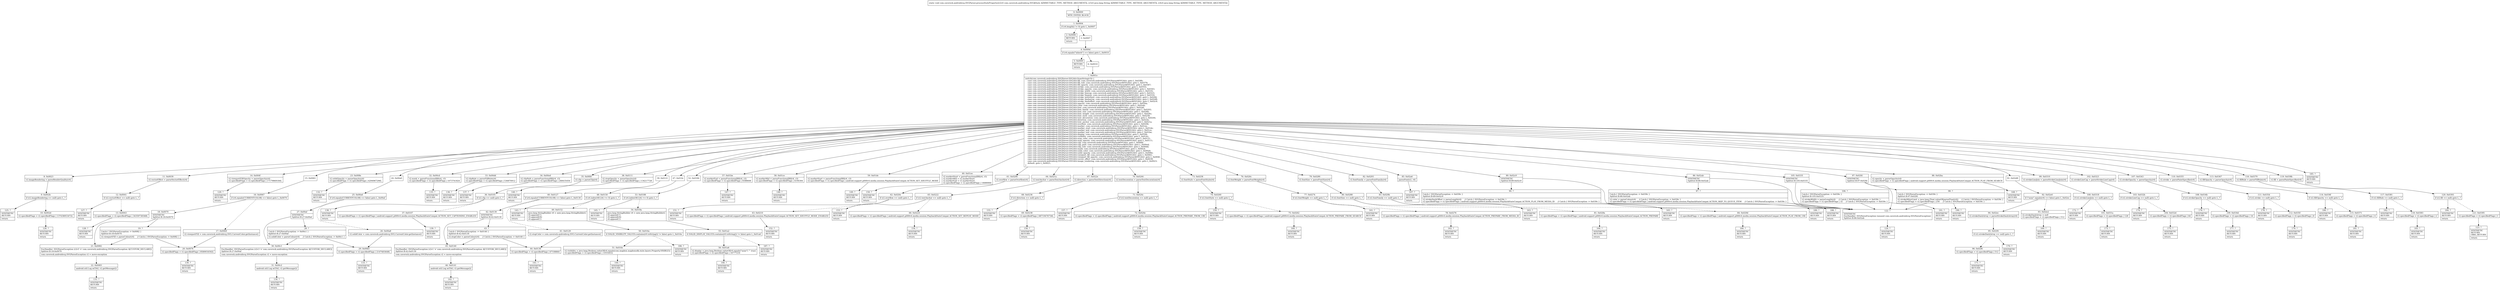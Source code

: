 digraph "CFG forcom.caverock.androidsvg.SVGParser.processStyleProperty(Lcom\/caverock\/androidsvg\/SVG$Style;Ljava\/lang\/String;Ljava\/lang\/String;)V" {
Node_0 [shape=record,label="{0\:\ 0x0000|MTH_ENTER_BLOCK\l}"];
Node_1 [shape=record,label="{1\:\ 0x0004|if (r4.length() != 0) goto L_0x0007\l}"];
Node_2 [shape=record,label="{2\:\ 0x0006|RETURN\l|return\l}"];
Node_3 [shape=record,label="{3\:\ 0x0007}"];
Node_4 [shape=record,label="{4\:\ 0x000d|if (r4.equals(\"inherit\") == false) goto L_0x0010\l}"];
Node_5 [shape=record,label="{5\:\ 0x000f|RETURN\l|return\l}"];
Node_6 [shape=record,label="{6\:\ 0x0010}"];
Node_7 [shape=record,label="{7\:\ 0x001e|switch(com.caverock.androidsvg.SVGParser.SVGAttr.fromString(r3)) \{\l    case com.caverock.androidsvg.SVGParser.SVGAttr.fill :com.caverock.androidsvg.SVGParser$SVGAttr: goto L_0x038b;\l    case com.caverock.androidsvg.SVGParser.SVGAttr.fill_rule :com.caverock.androidsvg.SVGParser$SVGAttr: goto L_0x0379;\l    case com.caverock.androidsvg.SVGParser.SVGAttr.fill_opacity :com.caverock.androidsvg.SVGParser$SVGAttr: goto L_0x0367;\l    case com.caverock.androidsvg.SVGParser.SVGAttr.stroke :com.caverock.androidsvg.SVGParser$SVGAttr: goto L_0x0355;\l    case com.caverock.androidsvg.SVGParser.SVGAttr.stroke_opacity :com.caverock.androidsvg.SVGParser$SVGAttr: goto L_0x0343;\l    case com.caverock.androidsvg.SVGParser.SVGAttr.stroke_width :com.caverock.androidsvg.SVGParser$SVGAttr: goto L_0x0335;\l    case com.caverock.androidsvg.SVGParser.SVGAttr.stroke_linecap :com.caverock.androidsvg.SVGParser$SVGAttr: goto L_0x0323;\l    case com.caverock.androidsvg.SVGParser.SVGAttr.stroke_linejoin :com.caverock.androidsvg.SVGParser$SVGAttr: goto L_0x0310;\l    case com.caverock.androidsvg.SVGParser.SVGAttr.stroke_miterlimit :com.caverock.androidsvg.SVGParser$SVGAttr: goto L_0x02fd;\l    case com.caverock.androidsvg.SVGParser.SVGAttr.stroke_dasharray :com.caverock.androidsvg.SVGParser$SVGAttr: goto L_0x02d8;\l    case com.caverock.androidsvg.SVGParser.SVGAttr.stroke_dashoffset :com.caverock.androidsvg.SVGParser$SVGAttr: goto L_0x02c9;\l    case com.caverock.androidsvg.SVGParser.SVGAttr.opacity :com.caverock.androidsvg.SVGParser$SVGAttr: goto L_0x02ba;\l    case com.caverock.androidsvg.SVGParser.SVGAttr.color :com.caverock.androidsvg.SVGParser$SVGAttr: goto L_0x02ab;\l    case com.caverock.androidsvg.SVGParser.SVGAttr.font :com.caverock.androidsvg.SVGParser$SVGAttr: goto L_0x02a6;\l    case com.caverock.androidsvg.SVGParser.SVGAttr.font_family :com.caverock.androidsvg.SVGParser$SVGAttr: goto L_0x0293;\l    case com.caverock.androidsvg.SVGParser.SVGAttr.font_size :com.caverock.androidsvg.SVGParser$SVGAttr: goto L_0x0280;\l    case com.caverock.androidsvg.SVGParser.SVGAttr.font_weight :com.caverock.androidsvg.SVGParser$SVGAttr: goto L_0x026c;\l    case com.caverock.androidsvg.SVGParser.SVGAttr.font_style :com.caverock.androidsvg.SVGParser$SVGAttr: goto L_0x0258;\l    case com.caverock.androidsvg.SVGParser.SVGAttr.text_decoration :com.caverock.androidsvg.SVGParser$SVGAttr: goto L_0x0244;\l    case com.caverock.androidsvg.SVGParser.SVGAttr.direction :com.caverock.androidsvg.SVGParser$SVGAttr: goto L_0x022e;\l    case com.caverock.androidsvg.SVGParser.SVGAttr.text_anchor :com.caverock.androidsvg.SVGParser$SVGAttr: goto L_0x021a;\l    case com.caverock.androidsvg.SVGParser.SVGAttr.overflow :com.caverock.androidsvg.SVGParser$SVGAttr: goto L_0x0206;\l    case com.caverock.androidsvg.SVGParser.SVGAttr.marker :com.caverock.androidsvg.SVGParser$SVGAttr: goto L_0x01ee;\l    case com.caverock.androidsvg.SVGParser.SVGAttr.marker_start :com.caverock.androidsvg.SVGParser$SVGAttr: goto L_0x01de;\l    case com.caverock.androidsvg.SVGParser.SVGAttr.marker_mid :com.caverock.androidsvg.SVGParser$SVGAttr: goto L_0x01ce;\l    case com.caverock.androidsvg.SVGParser.SVGAttr.marker_end :com.caverock.androidsvg.SVGParser$SVGAttr: goto L_0x01be;\l    case com.caverock.androidsvg.SVGParser.SVGAttr.display :com.caverock.androidsvg.SVGParser$SVGAttr: goto L_0x0184;\l    case com.caverock.androidsvg.SVGParser.SVGAttr.visibility :com.caverock.androidsvg.SVGParser$SVGAttr: goto L_0x014c;\l    case com.caverock.androidsvg.SVGParser.SVGAttr.stop_color :com.caverock.androidsvg.SVGParser$SVGAttr: goto L_0x0121;\l    case com.caverock.androidsvg.SVGParser.SVGAttr.stop_opacity :com.caverock.androidsvg.SVGParser$SVGAttr: goto L_0x0111;\l    case com.caverock.androidsvg.SVGParser.SVGAttr.clip :com.caverock.androidsvg.SVGParser$SVGAttr: goto L_0x00fd;\l    case com.caverock.androidsvg.SVGParser.SVGAttr.clip_path :com.caverock.androidsvg.SVGParser$SVGAttr: goto L_0x00ed;\l    case com.caverock.androidsvg.SVGParser.SVGAttr.clip_rule :com.caverock.androidsvg.SVGParser$SVGAttr: goto L_0x00dd;\l    case com.caverock.androidsvg.SVGParser.SVGAttr.mask :com.caverock.androidsvg.SVGParser$SVGAttr: goto L_0x00cd;\l    case com.caverock.androidsvg.SVGParser.SVGAttr.solid_color :com.caverock.androidsvg.SVGParser$SVGAttr: goto L_0x00a0;\l    case com.caverock.androidsvg.SVGParser.SVGAttr.solid_opacity :com.caverock.androidsvg.SVGParser$SVGAttr: goto L_0x008e;\l    case com.caverock.androidsvg.SVGParser.SVGAttr.viewport_fill :com.caverock.androidsvg.SVGParser$SVGAttr: goto L_0x0061;\l    case com.caverock.androidsvg.SVGParser.SVGAttr.viewport_fill_opacity :com.caverock.androidsvg.SVGParser$SVGAttr: goto L_0x004f;\l    case com.caverock.androidsvg.SVGParser.SVGAttr.vector_effect :com.caverock.androidsvg.SVGParser$SVGAttr: goto L_0x0039;\l    case com.caverock.androidsvg.SVGParser.SVGAttr.image_rendering :com.caverock.androidsvg.SVGParser$SVGAttr: goto L_0x0023;\l    default: goto L_0x0021;\l\}\l}"];
Node_8 [shape=record,label="{8\:\ 0x0023|r2.imageRendering = parseRenderQuality(r4)\l}"];
Node_9 [shape=record,label="{9\:\ 0x002b|if (r2.imageRendering == null) goto L_?\l}"];
Node_10 [shape=record,label="{10\:\ 0x002d|r2.specifiedFlags = r2.specifiedFlags \| 137438953472L\l}"];
Node_11 [shape=record,label="{11\:\ 0x0039|r2.vectorEffect = parseVectorEffect(r4)\l}"];
Node_12 [shape=record,label="{12\:\ 0x0041|if (r2.vectorEffect == null) goto L_?\l}"];
Node_13 [shape=record,label="{13\:\ 0x0043|r2.specifiedFlags = r2.specifiedFlags \| 34359738368L\l}"];
Node_14 [shape=record,label="{14\:\ 0x004f|r2.viewportFillOpacity = parseOpacity(r4)\lr2.specifiedFlags = r2.specifiedFlags \| 17179869184L\l}"];
Node_15 [shape=record,label="{15\:\ 0x0061}"];
Node_16 [shape=record,label="{16\:\ 0x0067|if (r4.equals(CURRENTCOLOR) == false) goto L_0x0070\l}"];
Node_17 [shape=record,label="{17\:\ 0x0069|r2.viewportFill = com.caverock.androidsvg.SVG.CurrentColor.getInstance()\l}"];
Node_18 [shape=record,label="{18\:\ 0x0070|SYNTHETIC\lSplitter:B:18:0x0070\l}"];
Node_19 [shape=record,label="{19\:\ ?|Catch:\{ SVGParseException \-\> 0x0082 \}\lSplitter:B:18:0x0070\l|r2.viewportFill = parseColour(r4)     \/\/ Catch:\{ SVGParseException \-\> 0x0082 \}\l}"];
Node_20 [shape=record,label="{20\:\ 0x0076|r2.specifiedFlags = r2.specifiedFlags \| 8589934592L\l}"];
Node_21 [shape=record,label="{21\:\ 0x0082|ExcHandler: SVGParseException (r2v5 'e' com.caverock.androidsvg.SVGParseException A[CUSTOM_DECLARE])\lSplitter:B:18:0x0070\l|com.caverock.androidsvg.SVGParseException r2 = move\-exception\l}"];
Node_22 [shape=record,label="{22\:\ 0x0083|android.util.Log.w(TAG, r2.getMessage())\l}"];
Node_23 [shape=record,label="{23\:\ 0x008e|r2.solidOpacity = parseOpacity(r4)\lr2.specifiedFlags = r2.specifiedFlags \| 4294967296L\l}"];
Node_24 [shape=record,label="{24\:\ 0x00a0}"];
Node_25 [shape=record,label="{25\:\ 0x00a6|if (r4.equals(CURRENTCOLOR) == false) goto L_0x00af\l}"];
Node_26 [shape=record,label="{26\:\ 0x00a8|r2.solidColor = com.caverock.androidsvg.SVG.CurrentColor.getInstance()\l}"];
Node_27 [shape=record,label="{27\:\ 0x00af|SYNTHETIC\lSplitter:B:27:0x00af\l}"];
Node_28 [shape=record,label="{28\:\ ?|Catch:\{ SVGParseException \-\> 0x00c1 \}\lSplitter:B:27:0x00af\l|r2.solidColor = parseColour(r4)     \/\/ Catch:\{ SVGParseException \-\> 0x00c1 \}\l}"];
Node_29 [shape=record,label="{29\:\ 0x00b5|r2.specifiedFlags = r2.specifiedFlags \| 2147483648L\l}"];
Node_30 [shape=record,label="{30\:\ 0x00c1|ExcHandler: SVGParseException (r2v3 'e' com.caverock.androidsvg.SVGParseException A[CUSTOM_DECLARE])\lSplitter:B:27:0x00af\l|com.caverock.androidsvg.SVGParseException r2 = move\-exception\l}"];
Node_31 [shape=record,label="{31\:\ 0x00c2|android.util.Log.w(TAG, r2.getMessage())\l}"];
Node_32 [shape=record,label="{32\:\ 0x00cd|r2.mask = parseFunctionalIRI(r4, r3)\lr2.specifiedFlags = r2.specifiedFlags \| 1073741824\l}"];
Node_33 [shape=record,label="{33\:\ 0x00dd|r2.clipRule = parseFillRule(r4)\lr2.specifiedFlags = r2.specifiedFlags \| 536870912\l}"];
Node_34 [shape=record,label="{34\:\ 0x00ed|r2.clipPath = parseFunctionalIRI(r4, r3)\lr2.specifiedFlags = r2.specifiedFlags \| 268435456\l}"];
Node_35 [shape=record,label="{35\:\ 0x00fd|r2.clip = parseClip(r4)\l}"];
Node_36 [shape=record,label="{36\:\ 0x0105|if (r2.clip == null) goto L_?\l}"];
Node_37 [shape=record,label="{37\:\ 0x0107|r2.specifiedFlags = r2.specifiedFlags \| android.support.p000v4.media.session.PlaybackStateCompat.ACTION_SET_CAPTIONING_ENABLED\l}"];
Node_38 [shape=record,label="{38\:\ 0x0111|r2.stopOpacity = parseOpacity(r4)\lr2.specifiedFlags = r2.specifiedFlags \| 134217728\l}"];
Node_39 [shape=record,label="{39\:\ 0x0121}"];
Node_40 [shape=record,label="{40\:\ 0x0127|if (r4.equals(CURRENTCOLOR) == false) goto L_0x0130\l}"];
Node_41 [shape=record,label="{41\:\ 0x0129|r2.stopColor = com.caverock.androidsvg.SVG.CurrentColor.getInstance()\l}"];
Node_42 [shape=record,label="{42\:\ 0x0130|SYNTHETIC\lSplitter:B:42:0x0130\l}"];
Node_43 [shape=record,label="{43\:\ ?|Catch:\{ SVGParseException \-\> 0x0140 \}\lSplitter:B:42:0x0130\l|r2.stopColor = parseColour(r4)     \/\/ Catch:\{ SVGParseException \-\> 0x0140 \}\l}"];
Node_44 [shape=record,label="{44\:\ 0x0136|r2.specifiedFlags = r2.specifiedFlags \| 67108864\l}"];
Node_45 [shape=record,label="{45\:\ 0x0140|ExcHandler: SVGParseException (r2v1 'e' com.caverock.androidsvg.SVGParseException A[CUSTOM_DECLARE])\lSplitter:B:42:0x0130\l|com.caverock.androidsvg.SVGParseException r2 = move\-exception\l}"];
Node_46 [shape=record,label="{46\:\ 0x0141|android.util.Log.w(TAG, r2.getMessage())\l}"];
Node_47 [shape=record,label="{47\:\ 0x014c}"];
Node_48 [shape=record,label="{48\:\ 0x0150|if (r4.indexOf(124) \>= 0) goto L_?\l}"];
Node_49 [shape=record,label="{49\:\ 0x0152|java.lang.StringBuilder r0 = new java.lang.StringBuilder()\lr0.append('\|')\lr0.append(r4)\lr0.append('\|')\l}"];
Node_50 [shape=record,label="{50\:\ 0x016a|if (VALID_VISIBILITY_VALUES.contains(r0.toString()) != false) goto L_0x016e\l}"];
Node_51 [shape=record,label="{51\:\ 0x016e|r2.visibility = java.lang.Boolean.valueOf(r4.equals(com.mapbox.mapboxsdk.style.layers.Property.VISIBLE))\lr2.specifiedFlags = r2.specifiedFlags \| 33554432\l}"];
Node_52 [shape=record,label="{52\:\ 0x0184}"];
Node_53 [shape=record,label="{53\:\ 0x0188|if (r4.indexOf(124) \>= 0) goto L_?\l}"];
Node_54 [shape=record,label="{54\:\ 0x018a|java.lang.StringBuilder r0 = new java.lang.StringBuilder()\lr0.append('\|')\lr0.append(r4)\lr0.append('\|')\l}"];
Node_55 [shape=record,label="{55\:\ 0x01a2|if (VALID_DISPLAY_VALUES.contains(r0.toString()) != false) goto L_0x01a6\l}"];
Node_56 [shape=record,label="{56\:\ 0x01a6|r2.display = java.lang.Boolean.valueOf(r4.equals(\"none\") ^ true)\lr2.specifiedFlags = r2.specifiedFlags \| 16777216\l}"];
Node_57 [shape=record,label="{57\:\ 0x01be|r2.markerEnd = parseFunctionalIRI(r4, r3)\lr2.specifiedFlags = r2.specifiedFlags \| 8388608\l}"];
Node_58 [shape=record,label="{58\:\ 0x01ce|r2.markerMid = parseFunctionalIRI(r4, r3)\lr2.specifiedFlags = r2.specifiedFlags \| 4194304\l}"];
Node_59 [shape=record,label="{59\:\ 0x01de|r2.markerStart = parseFunctionalIRI(r4, r3)\lr2.specifiedFlags = r2.specifiedFlags \| android.support.p000v4.media.session.PlaybackStateCompat.ACTION_SET_SHUFFLE_MODE\l}"];
Node_60 [shape=record,label="{60\:\ 0x01ee|r2.markerStart = parseFunctionalIRI(r4, r3)\lr2.markerMid = r2.markerStart\lr2.markerEnd = r2.markerStart\lr2.specifiedFlags = r2.specifiedFlags \| 14680064\l}"];
Node_61 [shape=record,label="{61\:\ 0x0206|r2.overflow = parseOverflow(r4)\l}"];
Node_62 [shape=record,label="{62\:\ 0x020e|if (r2.overflow == null) goto L_?\l}"];
Node_63 [shape=record,label="{63\:\ 0x0210|r2.specifiedFlags = r2.specifiedFlags \| android.support.p000v4.media.session.PlaybackStateCompat.ACTION_SET_SHUFFLE_MODE_ENABLED\l}"];
Node_64 [shape=record,label="{64\:\ 0x021a|r2.textAnchor = parseTextAnchor(r4)\l}"];
Node_65 [shape=record,label="{65\:\ 0x0222|if (r2.textAnchor == null) goto L_?\l}"];
Node_66 [shape=record,label="{66\:\ 0x0224|r2.specifiedFlags = r2.specifiedFlags \| android.support.p000v4.media.session.PlaybackStateCompat.ACTION_SET_REPEAT_MODE\l}"];
Node_67 [shape=record,label="{67\:\ 0x022e|r2.direction = parseTextDirection(r4)\l}"];
Node_68 [shape=record,label="{68\:\ 0x0236|if (r2.direction == null) goto L_?\l}"];
Node_69 [shape=record,label="{69\:\ 0x0238|r2.specifiedFlags = r2.specifiedFlags \| 68719476736L\l}"];
Node_70 [shape=record,label="{70\:\ 0x0244|r2.textDecoration = parseTextDecoration(r4)\l}"];
Node_71 [shape=record,label="{71\:\ 0x024c|if (r2.textDecoration == null) goto L_?\l}"];
Node_72 [shape=record,label="{72\:\ 0x024e|r2.specifiedFlags = r2.specifiedFlags \| android.support.p000v4.media.session.PlaybackStateCompat.ACTION_PREPARE_FROM_URI\l}"];
Node_73 [shape=record,label="{73\:\ 0x0258|r2.fontStyle = parseFontStyle(r4)\l}"];
Node_74 [shape=record,label="{74\:\ 0x0260|if (r2.fontStyle == null) goto L_?\l}"];
Node_75 [shape=record,label="{75\:\ 0x0262|r2.specifiedFlags = r2.specifiedFlags \| android.support.p000v4.media.session.PlaybackStateCompat.ACTION_PREPARE_FROM_SEARCH\l}"];
Node_76 [shape=record,label="{76\:\ 0x026c|r2.fontWeight = parseFontWeight(r4)\l}"];
Node_77 [shape=record,label="{77\:\ 0x0274|if (r2.fontWeight == null) goto L_?\l}"];
Node_78 [shape=record,label="{78\:\ 0x0276|r2.specifiedFlags = r2.specifiedFlags \| android.support.p000v4.media.session.PlaybackStateCompat.ACTION_PREPARE_FROM_MEDIA_ID\l}"];
Node_79 [shape=record,label="{79\:\ 0x0280|r2.fontSize = parseFontSize(r4)\l}"];
Node_80 [shape=record,label="{80\:\ 0x0288|if (r2.fontSize == null) goto L_?\l}"];
Node_81 [shape=record,label="{81\:\ 0x028a|r2.specifiedFlags = r2.specifiedFlags \| android.support.p000v4.media.session.PlaybackStateCompat.ACTION_PREPARE\l}"];
Node_82 [shape=record,label="{82\:\ 0x0293|r2.fontFamily = parseFontFamily(r4)\l}"];
Node_83 [shape=record,label="{83\:\ 0x029b|if (r2.fontFamily == null) goto L_?\l}"];
Node_84 [shape=record,label="{84\:\ 0x029d|r2.specifiedFlags = r2.specifiedFlags \| android.support.p000v4.media.session.PlaybackStateCompat.ACTION_PLAY_FROM_URI\l}"];
Node_85 [shape=record,label="{85\:\ 0x02a6|parseFont(r2, r4)\l}"];
Node_86 [shape=record,label="{86\:\ 0x02ab|SYNTHETIC\lSplitter:B:86:0x02ab\l}"];
Node_87 [shape=record,label="{87\:\ ?|Catch:\{ SVGParseException \-\> 0x039c \}\lSplitter:B:86:0x02ab\l|r2.color = parseColour(r4)     \/\/ Catch:\{ SVGParseException \-\> 0x039c \}\lr2.specifiedFlags = r2.specifiedFlags \| android.support.p000v4.media.session.PlaybackStateCompat.ACTION_SKIP_TO_QUEUE_ITEM     \/\/ Catch:\{ SVGParseException \-\> 0x039c \}\l}"];
Node_88 [shape=record,label="{88\:\ 0x02ba|r2.opacity = parseOpacity(r4)\lr2.specifiedFlags = r2.specifiedFlags \| android.support.p000v4.media.session.PlaybackStateCompat.ACTION_PLAY_FROM_SEARCH\l}"];
Node_89 [shape=record,label="{89\:\ 0x02c9|SYNTHETIC\lSplitter:B:89:0x02c9\l}"];
Node_90 [shape=record,label="{90\:\ ?|Catch:\{ SVGParseException \-\> 0x039c \}\lSplitter:B:89:0x02c9\l|r2.strokeDashOffset = parseLength(r4)     \/\/ Catch:\{ SVGParseException \-\> 0x039c \}\lr2.specifiedFlags = r2.specifiedFlags \| android.support.p000v4.media.session.PlaybackStateCompat.ACTION_PLAY_FROM_MEDIA_ID     \/\/ Catch:\{ SVGParseException \-\> 0x039c \}\l}"];
Node_91 [shape=record,label="{91\:\ 0x02d8}"];
Node_92 [shape=record,label="{92\:\ 0x02e0|if (\"none\".equals(r4) == false) goto L_0x02ec\l}"];
Node_93 [shape=record,label="{93\:\ 0x02e2|r2.strokeDashArray = null\lr2.specifiedFlags = r2.specifiedFlags \| 512\l}"];
Node_94 [shape=record,label="{94\:\ 0x02ec|r2.strokeDashArray = parseStrokeDashArray(r4)\l}"];
Node_95 [shape=record,label="{95\:\ 0x02f4|if (r2.strokeDashArray == null) goto L_?\l}"];
Node_96 [shape=record,label="{96\:\ 0x02f6|r2.specifiedFlags = r2.specifiedFlags \| 512\l}"];
Node_97 [shape=record,label="{97\:\ 0x02fd|SYNTHETIC\lSplitter:B:97:0x02fd\l}"];
Node_98 [shape=record,label="{98\:\ ?|Catch:\{ SVGParseException \-\> 0x039c \}\lSplitter:B:97:0x02fd\l|r2.strokeMiterLimit = java.lang.Float.valueOf(parseFloat(r4))     \/\/ Catch:\{ SVGParseException \-\> 0x039c \}\lr2.specifiedFlags = r2.specifiedFlags \| 256     \/\/ Catch:\{ SVGParseException \-\> 0x039c \}\l}"];
Node_99 [shape=record,label="{99\:\ 0x0310|r2.strokeLineJoin = parseStrokeLineJoin(r4)\l}"];
Node_100 [shape=record,label="{100\:\ 0x0318|if (r2.strokeLineJoin == null) goto L_?\l}"];
Node_101 [shape=record,label="{101\:\ 0x031a|r2.specifiedFlags = r2.specifiedFlags \| 128\l}"];
Node_102 [shape=record,label="{102\:\ 0x0323|r2.strokeLineCap = parseStrokeLineCap(r4)\l}"];
Node_103 [shape=record,label="{103\:\ 0x032b|if (r2.strokeLineCap == null) goto L_?\l}"];
Node_104 [shape=record,label="{104\:\ 0x032d|r2.specifiedFlags = r2.specifiedFlags \| 64\l}"];
Node_105 [shape=record,label="{105\:\ 0x0335|SYNTHETIC\lSplitter:B:105:0x0335\l}"];
Node_106 [shape=record,label="{106\:\ ?|Catch:\{ SVGParseException \-\> 0x039c \}\lSplitter:B:105:0x0335\l|r2.strokeWidth = parseLength(r4)     \/\/ Catch:\{ SVGParseException \-\> 0x039c \}\lr2.specifiedFlags = r2.specifiedFlags \| 32     \/\/ Catch:\{ SVGParseException \-\> 0x039c \}\l}"];
Node_107 [shape=record,label="{107\:\ 0x0343|r2.strokeOpacity = parseOpacity(r4)\l}"];
Node_108 [shape=record,label="{108\:\ 0x034b|if (r2.strokeOpacity == null) goto L_?\l}"];
Node_109 [shape=record,label="{109\:\ 0x034d|r2.specifiedFlags = r2.specifiedFlags \| 16\l}"];
Node_110 [shape=record,label="{110\:\ 0x0355|r2.stroke = parsePaintSpecifier(r4)\l}"];
Node_111 [shape=record,label="{111\:\ 0x035d|if (r2.stroke == null) goto L_?\l}"];
Node_112 [shape=record,label="{112\:\ 0x035f|r2.specifiedFlags = r2.specifiedFlags \| 8\l}"];
Node_113 [shape=record,label="{113\:\ 0x0367|r2.fillOpacity = parseOpacity(r4)\l}"];
Node_114 [shape=record,label="{114\:\ 0x036f|if (r2.fillOpacity == null) goto L_?\l}"];
Node_115 [shape=record,label="{115\:\ 0x0371|r2.specifiedFlags = r2.specifiedFlags \| 4\l}"];
Node_116 [shape=record,label="{116\:\ 0x0379|r2.fillRule = parseFillRule(r4)\l}"];
Node_117 [shape=record,label="{117\:\ 0x0381|if (r2.fillRule == null) goto L_?\l}"];
Node_118 [shape=record,label="{118\:\ 0x0383|r2.specifiedFlags = r2.specifiedFlags \| 2\l}"];
Node_119 [shape=record,label="{119\:\ 0x038b|r2.fill = parsePaintSpecifier(r4)\l}"];
Node_120 [shape=record,label="{120\:\ 0x0393|if (r2.fill == null) goto L_?\l}"];
Node_121 [shape=record,label="{121\:\ 0x0395|r2.specifiedFlags = r2.specifiedFlags \| 1\l}"];
Node_122 [shape=record,label="{122\:\ ?|SYNTHETIC\lExcHandler: SVGParseException (unused com.caverock.androidsvg.SVGParseException)\lSplitter:B:86:0x02ab\l}"];
Node_123 [shape=record,label="{123\:\ ?|SYNTHETIC\lRETURN\lORIG_RETURN\l|return\l}"];
Node_124 [shape=record,label="{124\:\ ?|SYNTHETIC\lRETURN\l|return\l}"];
Node_125 [shape=record,label="{125\:\ ?|SYNTHETIC\lRETURN\l|return\l}"];
Node_126 [shape=record,label="{126\:\ ?|SYNTHETIC\lRETURN\l|return\l}"];
Node_127 [shape=record,label="{127\:\ ?|SYNTHETIC\lRETURN\l|return\l}"];
Node_128 [shape=record,label="{128\:\ ?|SYNTHETIC\lRETURN\l|return\l}"];
Node_129 [shape=record,label="{129\:\ ?|SYNTHETIC\lRETURN\l|return\l}"];
Node_130 [shape=record,label="{130\:\ ?|SYNTHETIC\lRETURN\l|return\l}"];
Node_131 [shape=record,label="{131\:\ ?|SYNTHETIC\lRETURN\l|return\l}"];
Node_132 [shape=record,label="{132\:\ ?|SYNTHETIC\lRETURN\l|return\l}"];
Node_133 [shape=record,label="{133\:\ ?|SYNTHETIC\lRETURN\l|return\l}"];
Node_134 [shape=record,label="{134\:\ ?|SYNTHETIC\lRETURN\l|return\l}"];
Node_135 [shape=record,label="{135\:\ ?|SYNTHETIC\lRETURN\l|return\l}"];
Node_136 [shape=record,label="{136\:\ ?|SYNTHETIC\lRETURN\l|return\l}"];
Node_137 [shape=record,label="{137\:\ ?|SYNTHETIC\lRETURN\l|return\l}"];
Node_138 [shape=record,label="{138\:\ ?|SYNTHETIC\lRETURN\l|return\l}"];
Node_139 [shape=record,label="{139\:\ ?|SYNTHETIC\lRETURN\l|return\l}"];
Node_140 [shape=record,label="{140\:\ ?|SYNTHETIC\lRETURN\l|return\l}"];
Node_141 [shape=record,label="{141\:\ ?|SYNTHETIC\lRETURN\l|return\l}"];
Node_142 [shape=record,label="{142\:\ ?|SYNTHETIC\lRETURN\l|return\l}"];
Node_143 [shape=record,label="{143\:\ ?|SYNTHETIC\lRETURN\l|return\l}"];
Node_144 [shape=record,label="{144\:\ ?|SYNTHETIC\lRETURN\l|return\l}"];
Node_145 [shape=record,label="{145\:\ ?|SYNTHETIC\lRETURN\l|return\l}"];
Node_146 [shape=record,label="{146\:\ ?|SYNTHETIC\lRETURN\l|return\l}"];
Node_147 [shape=record,label="{147\:\ ?|SYNTHETIC\lRETURN\l|return\l}"];
Node_148 [shape=record,label="{148\:\ ?|SYNTHETIC\lRETURN\l|return\l}"];
Node_149 [shape=record,label="{149\:\ ?|SYNTHETIC\lRETURN\l|return\l}"];
Node_150 [shape=record,label="{150\:\ ?|SYNTHETIC\lRETURN\l|return\l}"];
Node_151 [shape=record,label="{151\:\ ?|SYNTHETIC\lRETURN\l|return\l}"];
Node_152 [shape=record,label="{152\:\ ?|SYNTHETIC\lRETURN\l|return\l}"];
Node_153 [shape=record,label="{153\:\ ?|SYNTHETIC\lRETURN\l|return\l}"];
Node_154 [shape=record,label="{154\:\ ?|SYNTHETIC\lRETURN\l|return\l}"];
Node_155 [shape=record,label="{155\:\ ?|SYNTHETIC\lRETURN\l|return\l}"];
Node_156 [shape=record,label="{156\:\ ?|SYNTHETIC\lRETURN\l|return\l}"];
Node_157 [shape=record,label="{157\:\ ?|SYNTHETIC\lRETURN\l|return\l}"];
Node_158 [shape=record,label="{158\:\ ?|SYNTHETIC\lRETURN\l|return\l}"];
Node_159 [shape=record,label="{159\:\ ?|SYNTHETIC\lRETURN\l|return\l}"];
Node_160 [shape=record,label="{160\:\ ?|SYNTHETIC\lRETURN\l|return\l}"];
Node_161 [shape=record,label="{161\:\ ?|SYNTHETIC\lRETURN\l|return\l}"];
Node_162 [shape=record,label="{162\:\ ?|SYNTHETIC\lRETURN\l|return\l}"];
Node_163 [shape=record,label="{163\:\ ?|SYNTHETIC\lRETURN\l|return\l}"];
Node_164 [shape=record,label="{164\:\ ?|SYNTHETIC\lRETURN\l|return\l}"];
Node_165 [shape=record,label="{165\:\ ?|SYNTHETIC\lRETURN\l|return\l}"];
Node_166 [shape=record,label="{166\:\ ?|SYNTHETIC\lRETURN\l|return\l}"];
Node_167 [shape=record,label="{167\:\ ?|SYNTHETIC\lRETURN\l|return\l}"];
Node_168 [shape=record,label="{168\:\ ?|SYNTHETIC\lRETURN\l|return\l}"];
Node_169 [shape=record,label="{169\:\ ?|SYNTHETIC\lRETURN\l|return\l}"];
Node_170 [shape=record,label="{170\:\ ?|SYNTHETIC\lRETURN\l|return\l}"];
Node_171 [shape=record,label="{171\:\ ?|SYNTHETIC\lRETURN\l|return\l}"];
Node_172 [shape=record,label="{172\:\ ?|SYNTHETIC\lRETURN\l|return\l}"];
Node_173 [shape=record,label="{173\:\ ?|SYNTHETIC\lRETURN\l|return\l}"];
Node_174 [shape=record,label="{174\:\ ?|SYNTHETIC\lRETURN\l|return\l}"];
Node_175 [shape=record,label="{175\:\ ?|SYNTHETIC\lRETURN\l|return\l}"];
Node_176 [shape=record,label="{176\:\ ?|SYNTHETIC\lRETURN\l|return\l}"];
Node_177 [shape=record,label="{177\:\ ?|SYNTHETIC\lRETURN\l|return\l}"];
Node_178 [shape=record,label="{178\:\ ?|SYNTHETIC\lRETURN\l|return\l}"];
Node_179 [shape=record,label="{179\:\ ?|SYNTHETIC\lRETURN\l|return\l}"];
Node_180 [shape=record,label="{180\:\ ?|SYNTHETIC\lRETURN\l|return\l}"];
Node_181 [shape=record,label="{181\:\ ?|SYNTHETIC\lRETURN\l|return\l}"];
Node_182 [shape=record,label="{182\:\ ?|SYNTHETIC\lRETURN\l|return\l}"];
Node_183 [shape=record,label="{183\:\ ?|SYNTHETIC\lRETURN\l|return\l}"];
Node_184 [shape=record,label="{184\:\ ?|SYNTHETIC\lRETURN\l|return\l}"];
Node_185 [shape=record,label="{185\:\ ?|SYNTHETIC\lRETURN\l|return\l}"];
Node_186 [shape=record,label="{186\:\ ?|SYNTHETIC\lRETURN\l|return\l}"];
Node_187 [shape=record,label="{187\:\ ?|SYNTHETIC\lRETURN\l|return\l}"];
Node_188 [shape=record,label="{188\:\ ?|SYNTHETIC\lRETURN\l|return\l}"];
Node_189 [shape=record,label="{189\:\ ?|SYNTHETIC\lRETURN\l|return\l}"];
Node_190 [shape=record,label="{190\:\ ?|SYNTHETIC\lRETURN\l|return\l}"];
Node_191 [shape=record,label="{191\:\ ?|SYNTHETIC\lRETURN\l|return\l}"];
MethodNode[shape=record,label="{static void com.caverock.androidsvg.SVGParser.processStyleProperty((r2v0 com.caverock.androidsvg.SVG$Style A[IMMUTABLE_TYPE, METHOD_ARGUMENT]), (r3v0 java.lang.String A[IMMUTABLE_TYPE, METHOD_ARGUMENT]), (r4v0 java.lang.String A[IMMUTABLE_TYPE, METHOD_ARGUMENT])) }"];
MethodNode -> Node_0;
Node_0 -> Node_1;
Node_1 -> Node_2[style=dashed];
Node_1 -> Node_3;
Node_3 -> Node_4;
Node_4 -> Node_5[style=dashed];
Node_4 -> Node_6;
Node_6 -> Node_7;
Node_7 -> Node_8;
Node_7 -> Node_11;
Node_7 -> Node_14;
Node_7 -> Node_15;
Node_7 -> Node_23;
Node_7 -> Node_24;
Node_7 -> Node_32;
Node_7 -> Node_33;
Node_7 -> Node_34;
Node_7 -> Node_35;
Node_7 -> Node_38;
Node_7 -> Node_39;
Node_7 -> Node_47;
Node_7 -> Node_52;
Node_7 -> Node_57;
Node_7 -> Node_58;
Node_7 -> Node_59;
Node_7 -> Node_60;
Node_7 -> Node_61;
Node_7 -> Node_64;
Node_7 -> Node_67;
Node_7 -> Node_70;
Node_7 -> Node_73;
Node_7 -> Node_76;
Node_7 -> Node_79;
Node_7 -> Node_82;
Node_7 -> Node_85;
Node_7 -> Node_86;
Node_7 -> Node_88;
Node_7 -> Node_89;
Node_7 -> Node_91;
Node_7 -> Node_97;
Node_7 -> Node_99;
Node_7 -> Node_102;
Node_7 -> Node_105;
Node_7 -> Node_107;
Node_7 -> Node_110;
Node_7 -> Node_113;
Node_7 -> Node_116;
Node_7 -> Node_119;
Node_7 -> Node_185;
Node_8 -> Node_9;
Node_9 -> Node_10[style=dashed];
Node_9 -> Node_125;
Node_10 -> Node_126;
Node_11 -> Node_12;
Node_12 -> Node_13[style=dashed];
Node_12 -> Node_127;
Node_13 -> Node_128;
Node_14 -> Node_129;
Node_15 -> Node_16;
Node_16 -> Node_17[style=dashed];
Node_16 -> Node_18;
Node_17 -> Node_20;
Node_18 -> Node_19;
Node_18 -> Node_21;
Node_19 -> Node_20;
Node_19 -> Node_21;
Node_20 -> Node_130;
Node_21 -> Node_22;
Node_22 -> Node_131;
Node_23 -> Node_132;
Node_24 -> Node_25;
Node_25 -> Node_26[style=dashed];
Node_25 -> Node_27;
Node_26 -> Node_29;
Node_27 -> Node_28;
Node_27 -> Node_30;
Node_28 -> Node_29;
Node_28 -> Node_30;
Node_29 -> Node_133;
Node_30 -> Node_31;
Node_31 -> Node_134;
Node_32 -> Node_135;
Node_33 -> Node_136;
Node_34 -> Node_137;
Node_35 -> Node_36;
Node_36 -> Node_37[style=dashed];
Node_36 -> Node_138;
Node_37 -> Node_139;
Node_38 -> Node_140;
Node_39 -> Node_40;
Node_40 -> Node_41[style=dashed];
Node_40 -> Node_42;
Node_41 -> Node_44;
Node_42 -> Node_43;
Node_42 -> Node_45;
Node_43 -> Node_44;
Node_43 -> Node_45;
Node_44 -> Node_141;
Node_45 -> Node_46;
Node_46 -> Node_142;
Node_47 -> Node_48;
Node_48 -> Node_49[style=dashed];
Node_48 -> Node_143;
Node_49 -> Node_50;
Node_50 -> Node_51;
Node_50 -> Node_186[style=dashed];
Node_51 -> Node_144;
Node_52 -> Node_53;
Node_53 -> Node_54[style=dashed];
Node_53 -> Node_145;
Node_54 -> Node_55;
Node_55 -> Node_56;
Node_55 -> Node_187[style=dashed];
Node_56 -> Node_146;
Node_57 -> Node_147;
Node_58 -> Node_148;
Node_59 -> Node_149;
Node_60 -> Node_150;
Node_61 -> Node_62;
Node_62 -> Node_63[style=dashed];
Node_62 -> Node_151;
Node_63 -> Node_152;
Node_64 -> Node_65;
Node_65 -> Node_66[style=dashed];
Node_65 -> Node_153;
Node_66 -> Node_154;
Node_67 -> Node_68;
Node_68 -> Node_69[style=dashed];
Node_68 -> Node_155;
Node_69 -> Node_156;
Node_70 -> Node_71;
Node_71 -> Node_72[style=dashed];
Node_71 -> Node_157;
Node_72 -> Node_158;
Node_73 -> Node_74;
Node_74 -> Node_75[style=dashed];
Node_74 -> Node_159;
Node_75 -> Node_160;
Node_76 -> Node_77;
Node_77 -> Node_78[style=dashed];
Node_77 -> Node_161;
Node_78 -> Node_162;
Node_79 -> Node_80;
Node_80 -> Node_81[style=dashed];
Node_80 -> Node_163;
Node_81 -> Node_164;
Node_82 -> Node_83;
Node_83 -> Node_84[style=dashed];
Node_83 -> Node_165;
Node_84 -> Node_166;
Node_85 -> Node_167;
Node_86 -> Node_87;
Node_86 -> Node_122;
Node_87 -> Node_122;
Node_87 -> Node_188;
Node_88 -> Node_168;
Node_89 -> Node_90;
Node_89 -> Node_122;
Node_90 -> Node_122;
Node_90 -> Node_189;
Node_91 -> Node_92;
Node_92 -> Node_93[style=dashed];
Node_92 -> Node_94;
Node_93 -> Node_169;
Node_94 -> Node_95;
Node_95 -> Node_96[style=dashed];
Node_95 -> Node_170;
Node_96 -> Node_171;
Node_97 -> Node_98;
Node_97 -> Node_122;
Node_98 -> Node_122;
Node_98 -> Node_190;
Node_99 -> Node_100;
Node_100 -> Node_101[style=dashed];
Node_100 -> Node_172;
Node_101 -> Node_173;
Node_102 -> Node_103;
Node_103 -> Node_104[style=dashed];
Node_103 -> Node_174;
Node_104 -> Node_175;
Node_105 -> Node_106;
Node_105 -> Node_122;
Node_106 -> Node_122;
Node_106 -> Node_191;
Node_107 -> Node_108;
Node_108 -> Node_109[style=dashed];
Node_108 -> Node_176;
Node_109 -> Node_177;
Node_110 -> Node_111;
Node_111 -> Node_112[style=dashed];
Node_111 -> Node_178;
Node_112 -> Node_179;
Node_113 -> Node_114;
Node_114 -> Node_115[style=dashed];
Node_114 -> Node_180;
Node_115 -> Node_181;
Node_116 -> Node_117;
Node_117 -> Node_118[style=dashed];
Node_117 -> Node_182;
Node_118 -> Node_183;
Node_119 -> Node_120;
Node_120 -> Node_121[style=dashed];
Node_120 -> Node_184;
Node_121 -> Node_123;
Node_122 -> Node_124;
}


